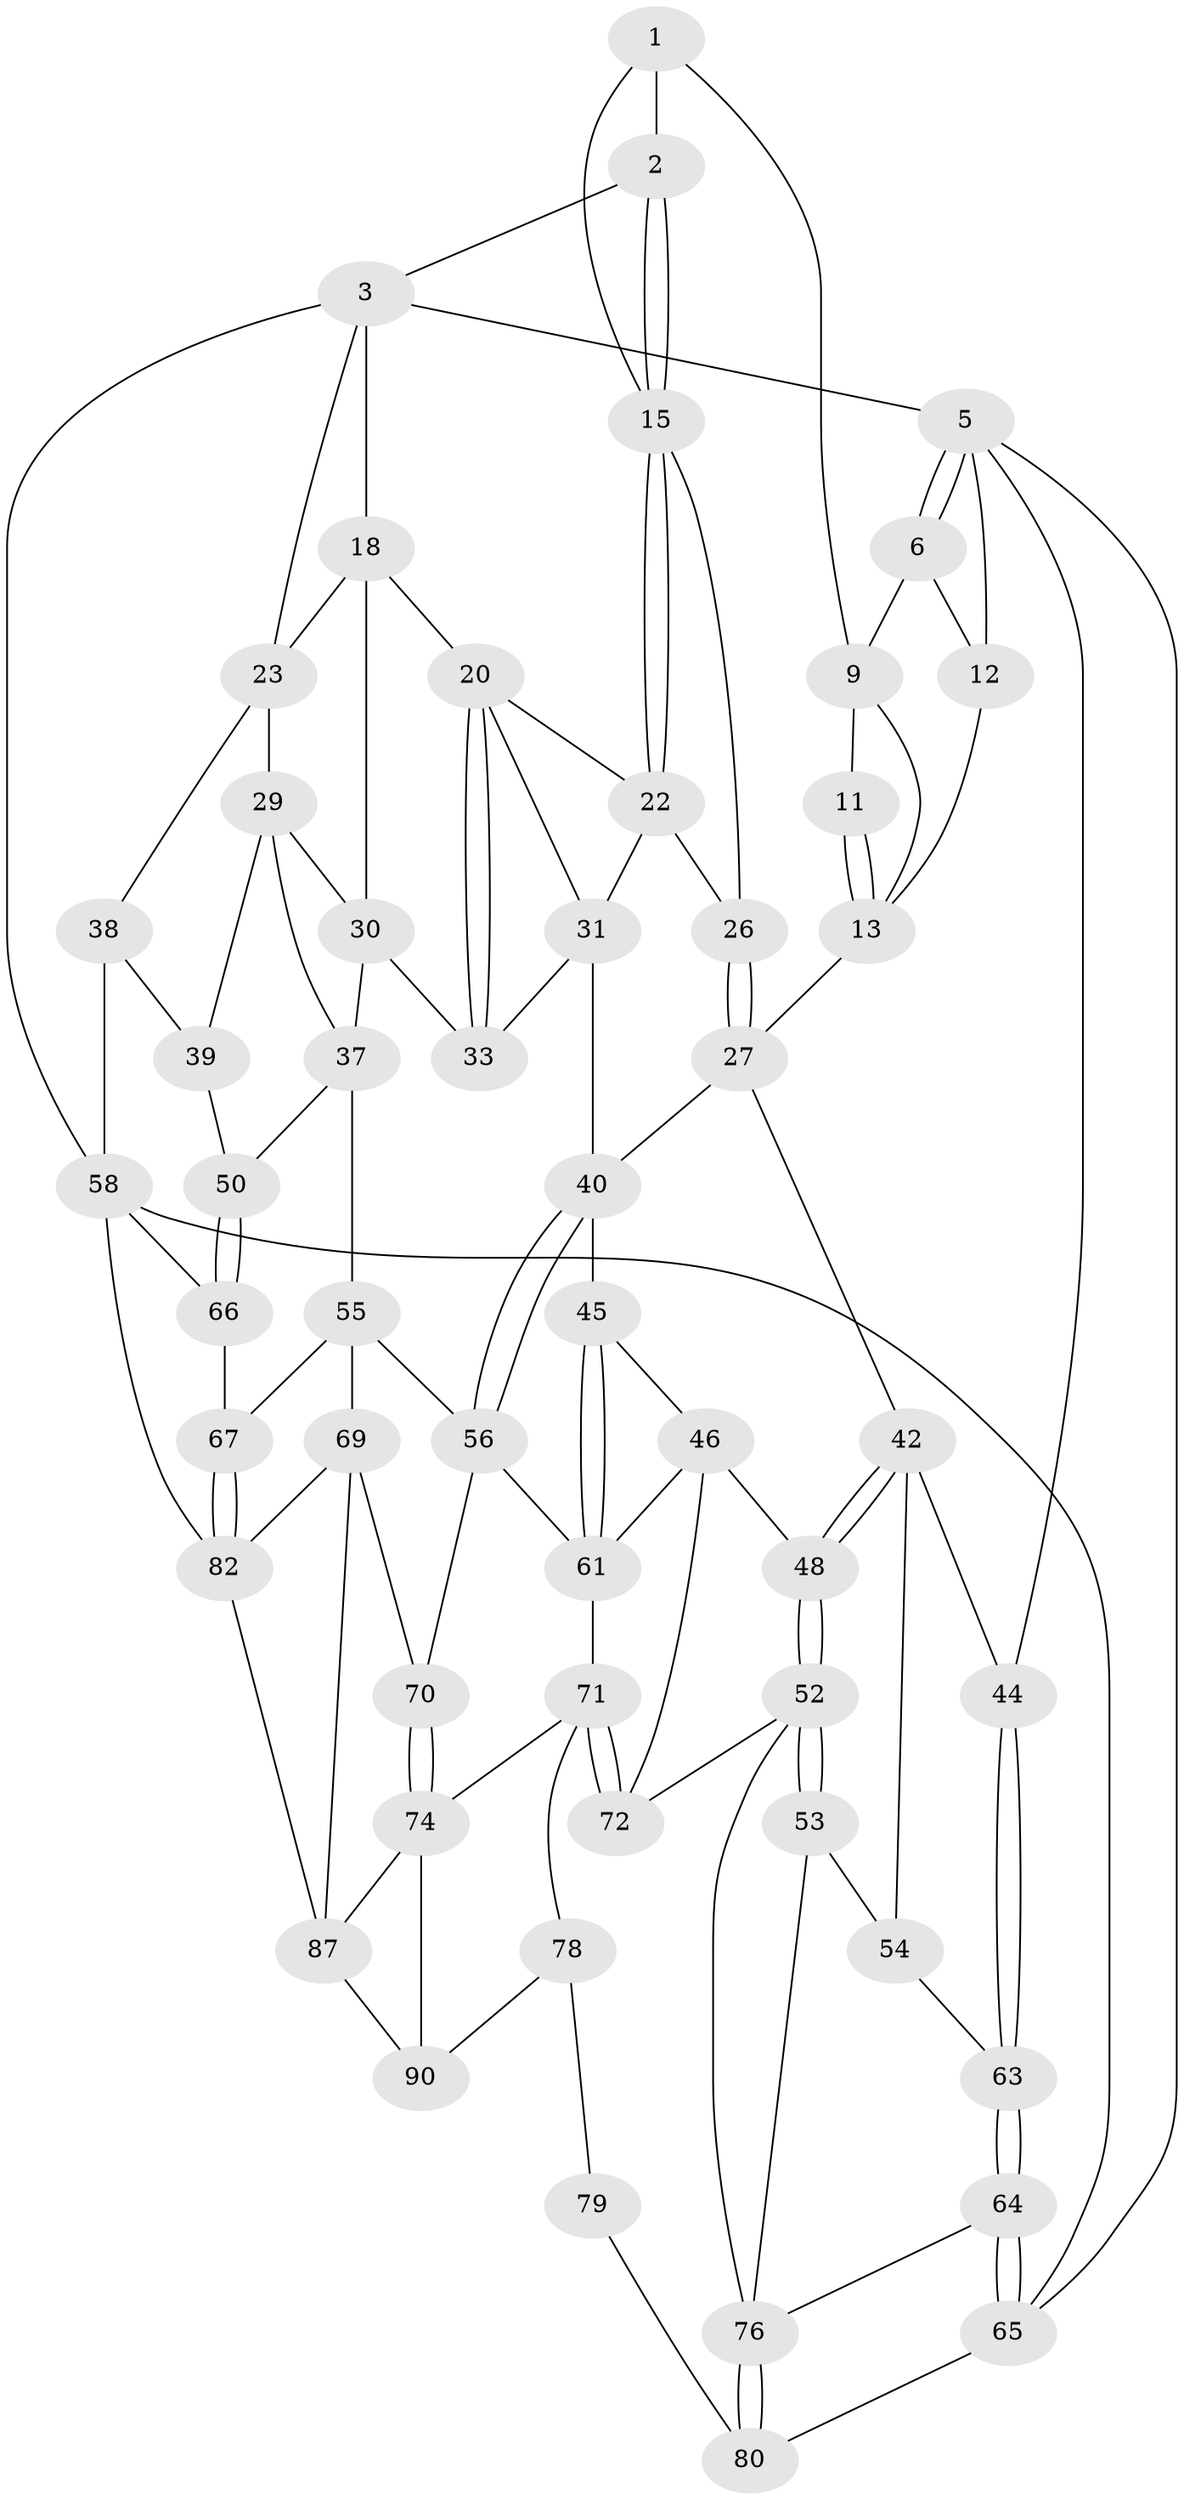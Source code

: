 // Generated by graph-tools (version 1.1) at 2025/52/02/27/25 19:52:37]
// undirected, 54 vertices, 115 edges
graph export_dot {
graph [start="1"]
  node [color=gray90,style=filled];
  1 [pos="+0.34940361619894655+0",super="+8"];
  2 [pos="+0.46231521440963624+0"];
  3 [pos="+0.7360397513168597+0",super="+4"];
  5 [pos="+0+0",super="+35"];
  6 [pos="+0+0",super="+7"];
  9 [pos="+0.2187749118589327+0.22037315785862735",super="+10"];
  11 [pos="+0.1424764296831555+0.03362455223540313"];
  12 [pos="+0.08180750003926247+0.004301399268836606",super="+14"];
  13 [pos="+0.1592902716656628+0.22991080699587754",super="+17"];
  15 [pos="+0.4893986262021899+0.09492757133687182",super="+16"];
  18 [pos="+0.7189353878696698+0",super="+19"];
  20 [pos="+0.6051044616779152+0.15759080412533205",super="+21"];
  22 [pos="+0.5711714221828152+0.15231574954261706",super="+25"];
  23 [pos="+1+0.0032670707584149406",super="+24"];
  26 [pos="+0.4368332882409584+0.2793227302905855"];
  27 [pos="+0.3275795017838196+0.28810757290433964",super="+28"];
  29 [pos="+0.8208244019615991+0.21508050885707244",super="+36"];
  30 [pos="+0.6686131995748417+0.1736427133689512",super="+32"];
  31 [pos="+0.5085994907547242+0.35072137110284707",super="+34"];
  33 [pos="+0.6025499210294103+0.39331432351272333"];
  37 [pos="+0.6615717767308901+0.41390319451014035",super="+51"];
  38 [pos="+1+0.23721207421204105",super="+57"];
  39 [pos="+0.885576197032488+0.3929906964712612",super="+49"];
  40 [pos="+0.47627429688846024+0.44717118011436546",super="+41"];
  42 [pos="+0.19584277924629032+0.3248258276227927",super="+43"];
  44 [pos="+0+0.49406220960632174"];
  45 [pos="+0.4324740313248772+0.4651198467928592"];
  46 [pos="+0.33043863780276317+0.5083118489692702",super="+47"];
  48 [pos="+0.25573185359779516+0.5104917117180702"];
  50 [pos="+0.7924032494788047+0.4985804097931058"];
  52 [pos="+0.21479473907653965+0.559461068477262",super="+73"];
  53 [pos="+0.10376853831791372+0.6214306938067697"];
  54 [pos="+0.013876411165084049+0.6042524370540473"];
  55 [pos="+0.6471169976006682+0.551980861344869",super="+68"];
  56 [pos="+0.5462982576182889+0.5855388817749525",super="+60"];
  58 [pos="+1+1",super="+59"];
  61 [pos="+0.4755953005734283+0.6355462708995828",super="+62"];
  63 [pos="+0+0.5967069427106181",super="+81"];
  64 [pos="+0+1",super="+85"];
  65 [pos="+0+1"];
  66 [pos="+0.8390357334527706+0.6406200043720112"];
  67 [pos="+0.8369217951445244+0.6424134802716751"];
  69 [pos="+0.6314749585214412+0.747382406905123",super="+83"];
  70 [pos="+0.5612497080826513+0.7181715278439447"];
  71 [pos="+0.39558179292754947+0.6916580819326079",super="+75"];
  72 [pos="+0.37483231876408335+0.6793844493451143"];
  74 [pos="+0.4379063189028561+0.8049046855299753",super="+88"];
  76 [pos="+0.24813194712945255+0.8361064510936148",super="+77"];
  78 [pos="+0.3404202712002816+0.8302809121635873",super="+91"];
  79 [pos="+0.2929735267246875+0.8387472455836514",super="+92"];
  80 [pos="+0.25027734338820995+0.8402354676288478",super="+86"];
  82 [pos="+0.750195047390841+0.7669018637746847",super="+84"];
  87 [pos="+0.6373431522947868+0.8160839702484046",super="+89"];
  90 [pos="+0.5845570410054144+1"];
  1 -- 2;
  1 -- 9;
  1 -- 15;
  2 -- 3;
  2 -- 15;
  2 -- 15;
  3 -- 18;
  3 -- 58;
  3 -- 5;
  3 -- 23;
  5 -- 6;
  5 -- 6;
  5 -- 65;
  5 -- 44;
  5 -- 12;
  6 -- 12;
  6 -- 9;
  9 -- 13;
  9 -- 11;
  11 -- 13;
  11 -- 13;
  12 -- 13;
  13 -- 27;
  15 -- 22;
  15 -- 22;
  15 -- 26;
  18 -- 20;
  18 -- 30;
  18 -- 23;
  20 -- 33;
  20 -- 33;
  20 -- 22;
  20 -- 31;
  22 -- 26;
  22 -- 31;
  23 -- 38;
  23 -- 29;
  26 -- 27;
  26 -- 27;
  27 -- 42;
  27 -- 40;
  29 -- 30;
  29 -- 37;
  29 -- 39;
  30 -- 33;
  30 -- 37;
  31 -- 40;
  31 -- 33;
  37 -- 50;
  37 -- 55;
  38 -- 39 [weight=2];
  38 -- 58;
  39 -- 50;
  40 -- 56;
  40 -- 56;
  40 -- 45;
  42 -- 48;
  42 -- 48;
  42 -- 44;
  42 -- 54;
  44 -- 63;
  44 -- 63;
  45 -- 46;
  45 -- 61;
  45 -- 61;
  46 -- 48;
  46 -- 72;
  46 -- 61;
  48 -- 52;
  48 -- 52;
  50 -- 66;
  50 -- 66;
  52 -- 53;
  52 -- 53;
  52 -- 72;
  52 -- 76;
  53 -- 54;
  53 -- 76;
  54 -- 63;
  55 -- 56;
  55 -- 67;
  55 -- 69;
  56 -- 61;
  56 -- 70;
  58 -- 65;
  58 -- 82;
  58 -- 66;
  61 -- 71;
  63 -- 64 [weight=2];
  63 -- 64;
  64 -- 65;
  64 -- 65;
  64 -- 76;
  65 -- 80;
  66 -- 67;
  67 -- 82;
  67 -- 82;
  69 -- 70;
  69 -- 82;
  69 -- 87;
  70 -- 74;
  70 -- 74;
  71 -- 72;
  71 -- 72;
  71 -- 74;
  71 -- 78;
  74 -- 90;
  74 -- 87;
  76 -- 80;
  76 -- 80;
  78 -- 79 [weight=2];
  78 -- 90;
  79 -- 80 [weight=2];
  82 -- 87;
  87 -- 90;
}
